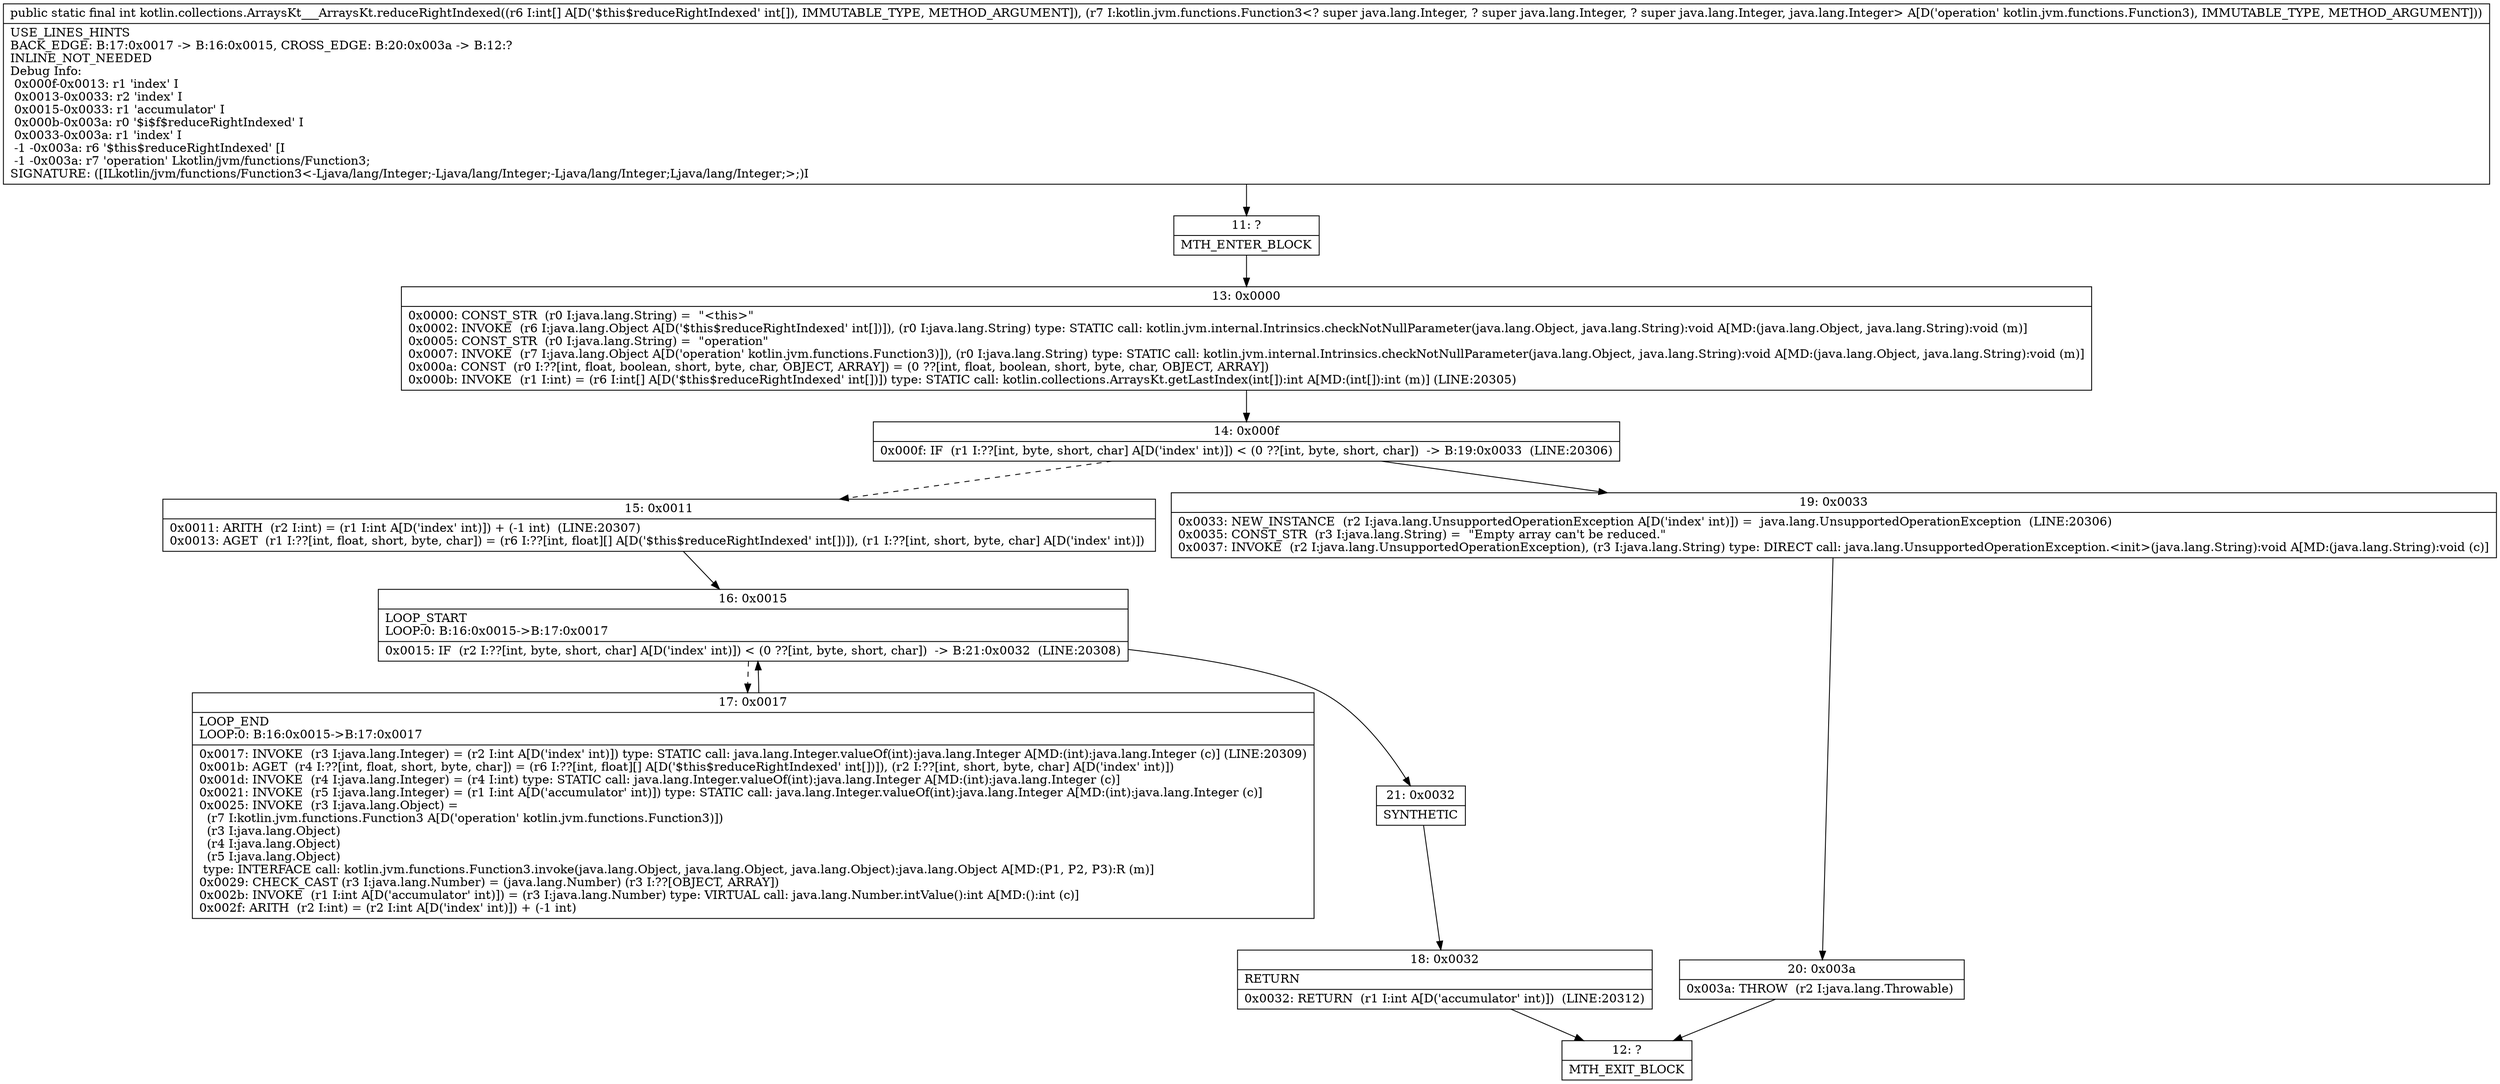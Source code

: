 digraph "CFG forkotlin.collections.ArraysKt___ArraysKt.reduceRightIndexed([ILkotlin\/jvm\/functions\/Function3;)I" {
Node_11 [shape=record,label="{11\:\ ?|MTH_ENTER_BLOCK\l}"];
Node_13 [shape=record,label="{13\:\ 0x0000|0x0000: CONST_STR  (r0 I:java.lang.String) =  \"\<this\>\" \l0x0002: INVOKE  (r6 I:java.lang.Object A[D('$this$reduceRightIndexed' int[])]), (r0 I:java.lang.String) type: STATIC call: kotlin.jvm.internal.Intrinsics.checkNotNullParameter(java.lang.Object, java.lang.String):void A[MD:(java.lang.Object, java.lang.String):void (m)]\l0x0005: CONST_STR  (r0 I:java.lang.String) =  \"operation\" \l0x0007: INVOKE  (r7 I:java.lang.Object A[D('operation' kotlin.jvm.functions.Function3)]), (r0 I:java.lang.String) type: STATIC call: kotlin.jvm.internal.Intrinsics.checkNotNullParameter(java.lang.Object, java.lang.String):void A[MD:(java.lang.Object, java.lang.String):void (m)]\l0x000a: CONST  (r0 I:??[int, float, boolean, short, byte, char, OBJECT, ARRAY]) = (0 ??[int, float, boolean, short, byte, char, OBJECT, ARRAY]) \l0x000b: INVOKE  (r1 I:int) = (r6 I:int[] A[D('$this$reduceRightIndexed' int[])]) type: STATIC call: kotlin.collections.ArraysKt.getLastIndex(int[]):int A[MD:(int[]):int (m)] (LINE:20305)\l}"];
Node_14 [shape=record,label="{14\:\ 0x000f|0x000f: IF  (r1 I:??[int, byte, short, char] A[D('index' int)]) \< (0 ??[int, byte, short, char])  \-\> B:19:0x0033  (LINE:20306)\l}"];
Node_15 [shape=record,label="{15\:\ 0x0011|0x0011: ARITH  (r2 I:int) = (r1 I:int A[D('index' int)]) + (\-1 int)  (LINE:20307)\l0x0013: AGET  (r1 I:??[int, float, short, byte, char]) = (r6 I:??[int, float][] A[D('$this$reduceRightIndexed' int[])]), (r1 I:??[int, short, byte, char] A[D('index' int)]) \l}"];
Node_16 [shape=record,label="{16\:\ 0x0015|LOOP_START\lLOOP:0: B:16:0x0015\-\>B:17:0x0017\l|0x0015: IF  (r2 I:??[int, byte, short, char] A[D('index' int)]) \< (0 ??[int, byte, short, char])  \-\> B:21:0x0032  (LINE:20308)\l}"];
Node_17 [shape=record,label="{17\:\ 0x0017|LOOP_END\lLOOP:0: B:16:0x0015\-\>B:17:0x0017\l|0x0017: INVOKE  (r3 I:java.lang.Integer) = (r2 I:int A[D('index' int)]) type: STATIC call: java.lang.Integer.valueOf(int):java.lang.Integer A[MD:(int):java.lang.Integer (c)] (LINE:20309)\l0x001b: AGET  (r4 I:??[int, float, short, byte, char]) = (r6 I:??[int, float][] A[D('$this$reduceRightIndexed' int[])]), (r2 I:??[int, short, byte, char] A[D('index' int)]) \l0x001d: INVOKE  (r4 I:java.lang.Integer) = (r4 I:int) type: STATIC call: java.lang.Integer.valueOf(int):java.lang.Integer A[MD:(int):java.lang.Integer (c)]\l0x0021: INVOKE  (r5 I:java.lang.Integer) = (r1 I:int A[D('accumulator' int)]) type: STATIC call: java.lang.Integer.valueOf(int):java.lang.Integer A[MD:(int):java.lang.Integer (c)]\l0x0025: INVOKE  (r3 I:java.lang.Object) = \l  (r7 I:kotlin.jvm.functions.Function3 A[D('operation' kotlin.jvm.functions.Function3)])\l  (r3 I:java.lang.Object)\l  (r4 I:java.lang.Object)\l  (r5 I:java.lang.Object)\l type: INTERFACE call: kotlin.jvm.functions.Function3.invoke(java.lang.Object, java.lang.Object, java.lang.Object):java.lang.Object A[MD:(P1, P2, P3):R (m)]\l0x0029: CHECK_CAST (r3 I:java.lang.Number) = (java.lang.Number) (r3 I:??[OBJECT, ARRAY]) \l0x002b: INVOKE  (r1 I:int A[D('accumulator' int)]) = (r3 I:java.lang.Number) type: VIRTUAL call: java.lang.Number.intValue():int A[MD:():int (c)]\l0x002f: ARITH  (r2 I:int) = (r2 I:int A[D('index' int)]) + (\-1 int) \l}"];
Node_21 [shape=record,label="{21\:\ 0x0032|SYNTHETIC\l}"];
Node_18 [shape=record,label="{18\:\ 0x0032|RETURN\l|0x0032: RETURN  (r1 I:int A[D('accumulator' int)])  (LINE:20312)\l}"];
Node_12 [shape=record,label="{12\:\ ?|MTH_EXIT_BLOCK\l}"];
Node_19 [shape=record,label="{19\:\ 0x0033|0x0033: NEW_INSTANCE  (r2 I:java.lang.UnsupportedOperationException A[D('index' int)]) =  java.lang.UnsupportedOperationException  (LINE:20306)\l0x0035: CONST_STR  (r3 I:java.lang.String) =  \"Empty array can't be reduced.\" \l0x0037: INVOKE  (r2 I:java.lang.UnsupportedOperationException), (r3 I:java.lang.String) type: DIRECT call: java.lang.UnsupportedOperationException.\<init\>(java.lang.String):void A[MD:(java.lang.String):void (c)]\l}"];
Node_20 [shape=record,label="{20\:\ 0x003a|0x003a: THROW  (r2 I:java.lang.Throwable) \l}"];
MethodNode[shape=record,label="{public static final int kotlin.collections.ArraysKt___ArraysKt.reduceRightIndexed((r6 I:int[] A[D('$this$reduceRightIndexed' int[]), IMMUTABLE_TYPE, METHOD_ARGUMENT]), (r7 I:kotlin.jvm.functions.Function3\<? super java.lang.Integer, ? super java.lang.Integer, ? super java.lang.Integer, java.lang.Integer\> A[D('operation' kotlin.jvm.functions.Function3), IMMUTABLE_TYPE, METHOD_ARGUMENT]))  | USE_LINES_HINTS\lBACK_EDGE: B:17:0x0017 \-\> B:16:0x0015, CROSS_EDGE: B:20:0x003a \-\> B:12:?\lINLINE_NOT_NEEDED\lDebug Info:\l  0x000f\-0x0013: r1 'index' I\l  0x0013\-0x0033: r2 'index' I\l  0x0015\-0x0033: r1 'accumulator' I\l  0x000b\-0x003a: r0 '$i$f$reduceRightIndexed' I\l  0x0033\-0x003a: r1 'index' I\l  \-1 \-0x003a: r6 '$this$reduceRightIndexed' [I\l  \-1 \-0x003a: r7 'operation' Lkotlin\/jvm\/functions\/Function3;\lSIGNATURE: ([ILkotlin\/jvm\/functions\/Function3\<\-Ljava\/lang\/Integer;\-Ljava\/lang\/Integer;\-Ljava\/lang\/Integer;Ljava\/lang\/Integer;\>;)I\l}"];
MethodNode -> Node_11;Node_11 -> Node_13;
Node_13 -> Node_14;
Node_14 -> Node_15[style=dashed];
Node_14 -> Node_19;
Node_15 -> Node_16;
Node_16 -> Node_17[style=dashed];
Node_16 -> Node_21;
Node_17 -> Node_16;
Node_21 -> Node_18;
Node_18 -> Node_12;
Node_19 -> Node_20;
Node_20 -> Node_12;
}

